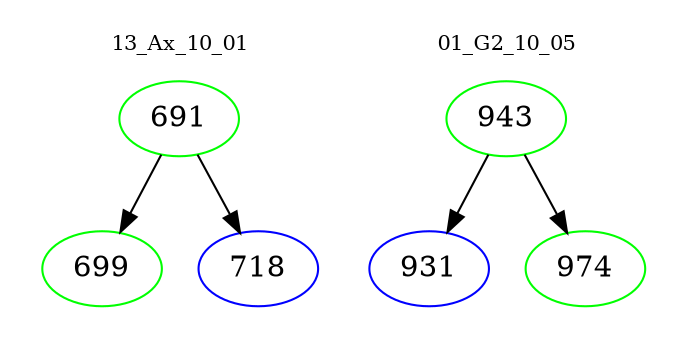 digraph{
subgraph cluster_0 {
color = white
label = "13_Ax_10_01";
fontsize=10;
T0_691 [label="691", color="green"]
T0_691 -> T0_699 [color="black"]
T0_699 [label="699", color="green"]
T0_691 -> T0_718 [color="black"]
T0_718 [label="718", color="blue"]
}
subgraph cluster_1 {
color = white
label = "01_G2_10_05";
fontsize=10;
T1_943 [label="943", color="green"]
T1_943 -> T1_931 [color="black"]
T1_931 [label="931", color="blue"]
T1_943 -> T1_974 [color="black"]
T1_974 [label="974", color="green"]
}
}
